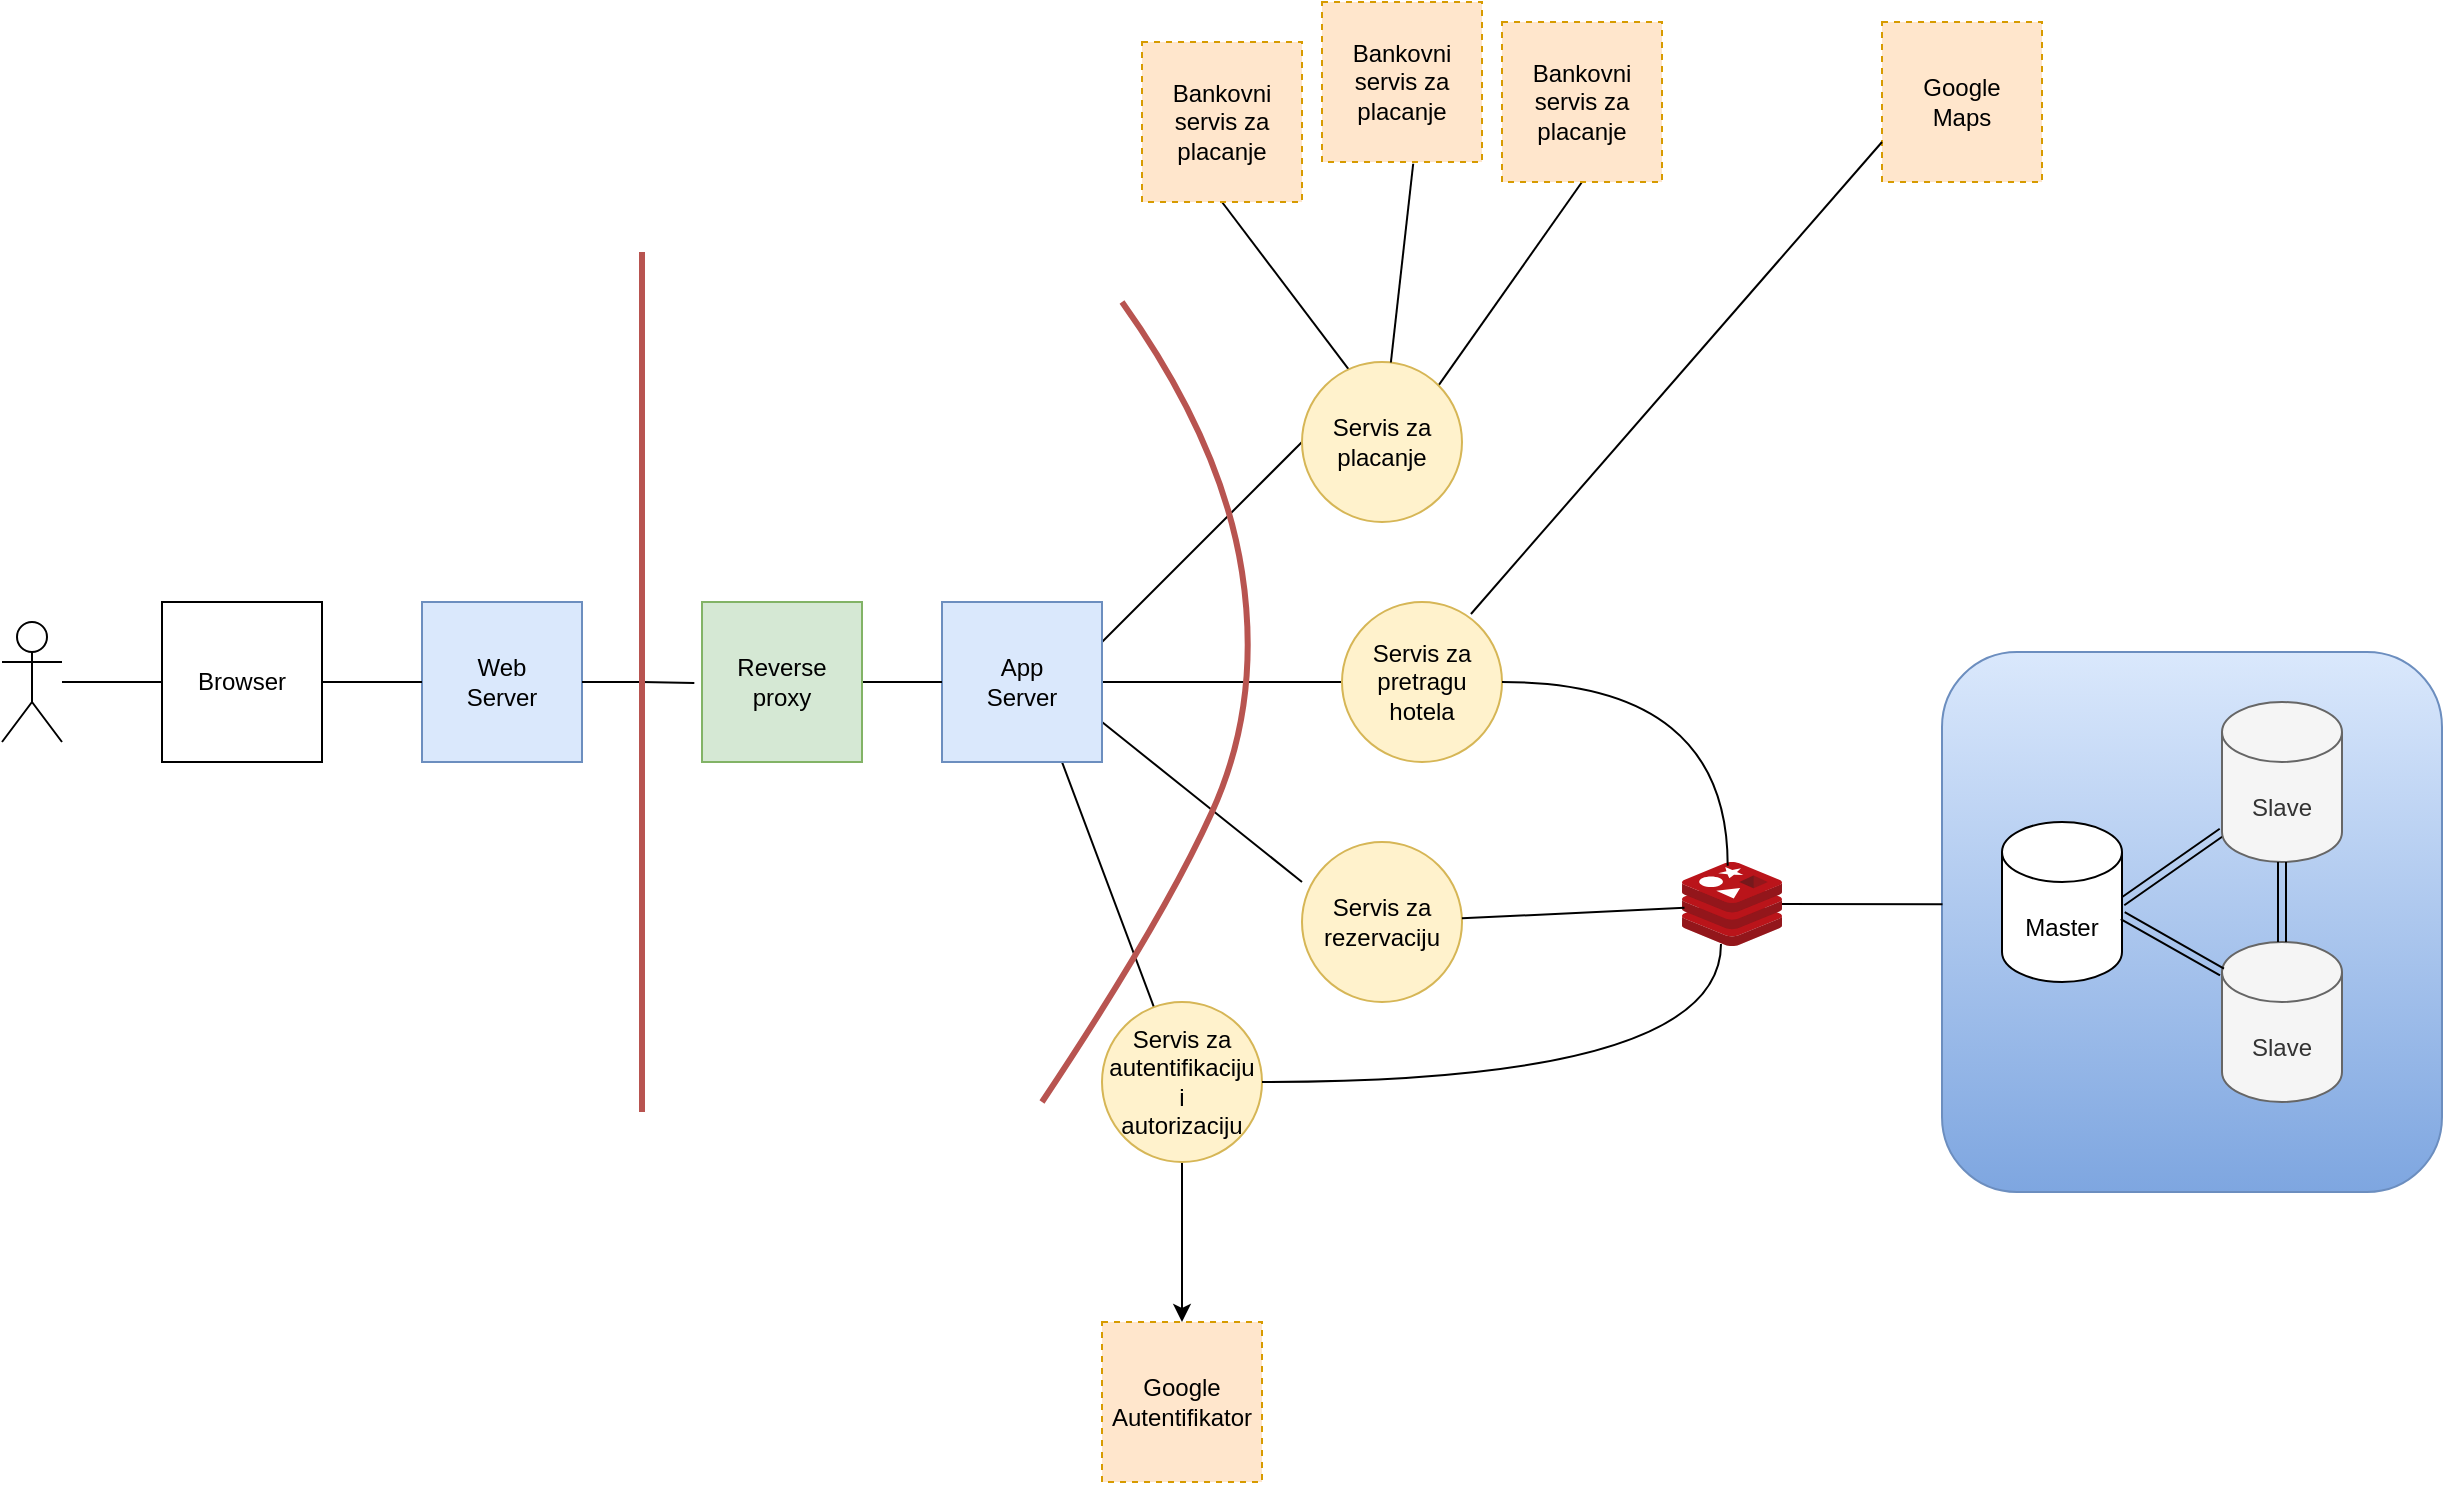 <mxfile version="24.0.8" type="device">
  <diagram name="Page-1" id="ggUI2t567qYjV-hdNKqI">
    <mxGraphModel dx="2237" dy="931" grid="1" gridSize="10" guides="1" tooltips="1" connect="1" arrows="1" fold="1" page="1" pageScale="1" pageWidth="850" pageHeight="1100" math="0" shadow="0">
      <root>
        <mxCell id="0" />
        <mxCell id="1" parent="0" />
        <mxCell id="VFD8N5Q1ohrdQKFdDucl-52" value="" style="rounded=1;whiteSpace=wrap;html=1;fillColor=#dae8fc;gradientColor=#7ea6e0;strokeColor=#6c8ebf;" vertex="1" parent="1">
          <mxGeometry x="900" y="385" width="250" height="270" as="geometry" />
        </mxCell>
        <mxCell id="VFD8N5Q1ohrdQKFdDucl-1" value="Web&lt;div&gt;Server&lt;/div&gt;" style="whiteSpace=wrap;html=1;aspect=fixed;fillColor=#dae8fc;strokeColor=#6c8ebf;" vertex="1" parent="1">
          <mxGeometry x="140" y="360" width="80" height="80" as="geometry" />
        </mxCell>
        <mxCell id="VFD8N5Q1ohrdQKFdDucl-29" style="rounded=0;orthogonalLoop=1;jettySize=auto;html=1;exitX=1;exitY=0.25;exitDx=0;exitDy=0;entryX=0;entryY=0.5;entryDx=0;entryDy=0;startArrow=none;startFill=0;endArrow=none;endFill=0;" edge="1" parent="1" source="VFD8N5Q1ohrdQKFdDucl-3" target="VFD8N5Q1ohrdQKFdDucl-26">
          <mxGeometry relative="1" as="geometry" />
        </mxCell>
        <mxCell id="VFD8N5Q1ohrdQKFdDucl-32" style="rounded=0;orthogonalLoop=1;jettySize=auto;html=1;startArrow=none;startFill=0;endArrow=none;endFill=0;" edge="1" parent="1" source="VFD8N5Q1ohrdQKFdDucl-3" target="VFD8N5Q1ohrdQKFdDucl-27">
          <mxGeometry relative="1" as="geometry" />
        </mxCell>
        <mxCell id="VFD8N5Q1ohrdQKFdDucl-33" style="rounded=0;orthogonalLoop=1;jettySize=auto;html=1;exitX=1;exitY=0.75;exitDx=0;exitDy=0;entryX=0;entryY=0.25;entryDx=0;entryDy=0;entryPerimeter=0;startArrow=none;startFill=0;endArrow=none;endFill=0;" edge="1" parent="1" source="VFD8N5Q1ohrdQKFdDucl-3" target="VFD8N5Q1ohrdQKFdDucl-28">
          <mxGeometry relative="1" as="geometry" />
        </mxCell>
        <mxCell id="VFD8N5Q1ohrdQKFdDucl-35" style="rounded=0;orthogonalLoop=1;jettySize=auto;html=1;exitX=0.75;exitY=1;exitDx=0;exitDy=0;startArrow=none;startFill=0;endArrow=none;endFill=0;" edge="1" parent="1" source="VFD8N5Q1ohrdQKFdDucl-3" target="VFD8N5Q1ohrdQKFdDucl-34">
          <mxGeometry relative="1" as="geometry" />
        </mxCell>
        <mxCell id="VFD8N5Q1ohrdQKFdDucl-3" value="App&lt;div&gt;Server&lt;/div&gt;" style="whiteSpace=wrap;html=1;aspect=fixed;fillColor=#dae8fc;strokeColor=#6c8ebf;" vertex="1" parent="1">
          <mxGeometry x="400" y="360" width="80" height="80" as="geometry" />
        </mxCell>
        <mxCell id="VFD8N5Q1ohrdQKFdDucl-5" value="Google&lt;div&gt;Maps&lt;/div&gt;" style="whiteSpace=wrap;html=1;aspect=fixed;dashed=1;fillColor=#ffe6cc;strokeColor=#d79b00;" vertex="1" parent="1">
          <mxGeometry x="870" y="70" width="80" height="80" as="geometry" />
        </mxCell>
        <mxCell id="VFD8N5Q1ohrdQKFdDucl-10" style="edgeStyle=orthogonalEdgeStyle;rounded=0;orthogonalLoop=1;jettySize=auto;html=1;entryX=0;entryY=0.5;entryDx=0;entryDy=0;startArrow=none;startFill=0;endArrow=none;endFill=0;" edge="1" parent="1" source="VFD8N5Q1ohrdQKFdDucl-8" target="VFD8N5Q1ohrdQKFdDucl-3">
          <mxGeometry relative="1" as="geometry" />
        </mxCell>
        <mxCell id="VFD8N5Q1ohrdQKFdDucl-8" value="Reverse&lt;div&gt;proxy&lt;/div&gt;" style="whiteSpace=wrap;html=1;aspect=fixed;fillColor=#d5e8d4;strokeColor=#82b366;" vertex="1" parent="1">
          <mxGeometry x="280" y="360" width="80" height="80" as="geometry" />
        </mxCell>
        <mxCell id="VFD8N5Q1ohrdQKFdDucl-9" style="edgeStyle=orthogonalEdgeStyle;rounded=0;orthogonalLoop=1;jettySize=auto;html=1;entryX=-0.048;entryY=0.507;entryDx=0;entryDy=0;entryPerimeter=0;startArrow=none;startFill=0;endArrow=none;endFill=0;" edge="1" parent="1" source="VFD8N5Q1ohrdQKFdDucl-1" target="VFD8N5Q1ohrdQKFdDucl-8">
          <mxGeometry relative="1" as="geometry" />
        </mxCell>
        <mxCell id="VFD8N5Q1ohrdQKFdDucl-13" value="Google&lt;div&gt;Autentifikator&lt;/div&gt;" style="whiteSpace=wrap;html=1;aspect=fixed;dashed=1;fillColor=#ffe6cc;strokeColor=#d79b00;" vertex="1" parent="1">
          <mxGeometry x="480" y="720" width="80" height="80" as="geometry" />
        </mxCell>
        <mxCell id="VFD8N5Q1ohrdQKFdDucl-19" style="edgeStyle=orthogonalEdgeStyle;rounded=0;orthogonalLoop=1;jettySize=auto;html=1;entryX=0;entryY=0.5;entryDx=0;entryDy=0;startArrow=none;startFill=0;endArrow=none;endFill=0;" edge="1" parent="1" source="VFD8N5Q1ohrdQKFdDucl-16" target="VFD8N5Q1ohrdQKFdDucl-18">
          <mxGeometry relative="1" as="geometry" />
        </mxCell>
        <mxCell id="VFD8N5Q1ohrdQKFdDucl-16" value="" style="shape=umlActor;verticalLabelPosition=bottom;verticalAlign=top;html=1;outlineConnect=0;" vertex="1" parent="1">
          <mxGeometry x="-70" y="370" width="30" height="60" as="geometry" />
        </mxCell>
        <mxCell id="VFD8N5Q1ohrdQKFdDucl-20" style="edgeStyle=orthogonalEdgeStyle;rounded=0;orthogonalLoop=1;jettySize=auto;html=1;entryX=0;entryY=0.5;entryDx=0;entryDy=0;startArrow=none;startFill=0;endArrow=none;endFill=0;" edge="1" parent="1" source="VFD8N5Q1ohrdQKFdDucl-18" target="VFD8N5Q1ohrdQKFdDucl-1">
          <mxGeometry relative="1" as="geometry" />
        </mxCell>
        <mxCell id="VFD8N5Q1ohrdQKFdDucl-18" value="Browser" style="whiteSpace=wrap;html=1;aspect=fixed;" vertex="1" parent="1">
          <mxGeometry x="10" y="360" width="80" height="80" as="geometry" />
        </mxCell>
        <mxCell id="VFD8N5Q1ohrdQKFdDucl-48" style="rounded=0;orthogonalLoop=1;jettySize=auto;html=1;exitX=0.306;exitY=0.065;exitDx=0;exitDy=0;entryX=0.5;entryY=1;entryDx=0;entryDy=0;exitPerimeter=0;startArrow=none;startFill=0;endArrow=none;endFill=0;" edge="1" parent="1" source="VFD8N5Q1ohrdQKFdDucl-26" target="VFD8N5Q1ohrdQKFdDucl-30">
          <mxGeometry relative="1" as="geometry" />
        </mxCell>
        <mxCell id="VFD8N5Q1ohrdQKFdDucl-63" style="rounded=0;orthogonalLoop=1;jettySize=auto;html=1;exitX=1;exitY=0;exitDx=0;exitDy=0;entryX=0.5;entryY=1;entryDx=0;entryDy=0;endArrow=none;endFill=0;" edge="1" parent="1" source="VFD8N5Q1ohrdQKFdDucl-26" target="VFD8N5Q1ohrdQKFdDucl-61">
          <mxGeometry relative="1" as="geometry" />
        </mxCell>
        <mxCell id="VFD8N5Q1ohrdQKFdDucl-26" value="Servis za&lt;div&gt;placanje&lt;/div&gt;" style="ellipse;whiteSpace=wrap;html=1;aspect=fixed;fillColor=#fff2cc;strokeColor=#d6b656;" vertex="1" parent="1">
          <mxGeometry x="580" y="240" width="80" height="80" as="geometry" />
        </mxCell>
        <mxCell id="VFD8N5Q1ohrdQKFdDucl-38" style="rounded=0;orthogonalLoop=1;jettySize=auto;html=1;exitX=0.806;exitY=0.075;exitDx=0;exitDy=0;entryX=0;entryY=0.75;entryDx=0;entryDy=0;exitPerimeter=0;startArrow=none;startFill=0;endArrow=none;endFill=0;" edge="1" parent="1" source="VFD8N5Q1ohrdQKFdDucl-27" target="VFD8N5Q1ohrdQKFdDucl-5">
          <mxGeometry relative="1" as="geometry" />
        </mxCell>
        <mxCell id="VFD8N5Q1ohrdQKFdDucl-27" value="Servis za&lt;div&gt;pretragu&lt;/div&gt;&lt;div&gt;hotela&lt;/div&gt;" style="ellipse;whiteSpace=wrap;html=1;aspect=fixed;fillColor=#fff2cc;strokeColor=#d6b656;" vertex="1" parent="1">
          <mxGeometry x="600" y="360" width="80" height="80" as="geometry" />
        </mxCell>
        <mxCell id="VFD8N5Q1ohrdQKFdDucl-28" value="Servis za&lt;div&gt;rezervaciju&lt;/div&gt;" style="ellipse;whiteSpace=wrap;html=1;aspect=fixed;fillColor=#fff2cc;strokeColor=#d6b656;" vertex="1" parent="1">
          <mxGeometry x="580" y="480" width="80" height="80" as="geometry" />
        </mxCell>
        <mxCell id="VFD8N5Q1ohrdQKFdDucl-30" value="Bankovni&lt;div&gt;servis za&lt;/div&gt;&lt;div&gt;placanje&lt;/div&gt;" style="whiteSpace=wrap;html=1;aspect=fixed;dashed=1;fillColor=#ffe6cc;strokeColor=#d79b00;" vertex="1" parent="1">
          <mxGeometry x="500" y="80" width="80" height="80" as="geometry" />
        </mxCell>
        <mxCell id="VFD8N5Q1ohrdQKFdDucl-37" style="rounded=0;orthogonalLoop=1;jettySize=auto;html=1;exitX=0.5;exitY=1;exitDx=0;exitDy=0;entryX=0.5;entryY=0;entryDx=0;entryDy=0;" edge="1" parent="1" source="VFD8N5Q1ohrdQKFdDucl-34" target="VFD8N5Q1ohrdQKFdDucl-13">
          <mxGeometry relative="1" as="geometry" />
        </mxCell>
        <mxCell id="VFD8N5Q1ohrdQKFdDucl-34" value="Servis za&lt;div&gt;autentifikaciju&lt;/div&gt;&lt;div&gt;i&lt;/div&gt;&lt;div&gt;autorizaciju&lt;/div&gt;" style="ellipse;whiteSpace=wrap;html=1;aspect=fixed;fillColor=#fff2cc;strokeColor=#d6b656;" vertex="1" parent="1">
          <mxGeometry x="480" y="560" width="80" height="80" as="geometry" />
        </mxCell>
        <mxCell id="VFD8N5Q1ohrdQKFdDucl-40" value="" style="endArrow=none;html=1;rounded=0;fillColor=#f8cecc;strokeColor=#b85450;strokeWidth=3;" edge="1" parent="1">
          <mxGeometry width="50" height="50" relative="1" as="geometry">
            <mxPoint x="250" y="615" as="sourcePoint" />
            <mxPoint x="250" y="185" as="targetPoint" />
          </mxGeometry>
        </mxCell>
        <mxCell id="VFD8N5Q1ohrdQKFdDucl-46" style="rounded=0;orthogonalLoop=1;jettySize=auto;html=1;exitX=1;exitY=0.5;exitDx=0;exitDy=0;exitPerimeter=0;shape=link;entryX=0;entryY=1;entryDx=0;entryDy=-15;entryPerimeter=0;" edge="1" parent="1" source="VFD8N5Q1ohrdQKFdDucl-42" target="VFD8N5Q1ohrdQKFdDucl-43">
          <mxGeometry relative="1" as="geometry" />
        </mxCell>
        <mxCell id="VFD8N5Q1ohrdQKFdDucl-42" value="Master" style="shape=cylinder3;whiteSpace=wrap;html=1;boundedLbl=1;backgroundOutline=1;size=15;" vertex="1" parent="1">
          <mxGeometry x="930" y="470" width="60" height="80" as="geometry" />
        </mxCell>
        <mxCell id="VFD8N5Q1ohrdQKFdDucl-43" value="Slave" style="shape=cylinder3;whiteSpace=wrap;html=1;boundedLbl=1;backgroundOutline=1;size=15;fillColor=#f5f5f5;fontColor=#333333;strokeColor=#666666;" vertex="1" parent="1">
          <mxGeometry x="1040" y="410" width="60" height="80" as="geometry" />
        </mxCell>
        <mxCell id="VFD8N5Q1ohrdQKFdDucl-44" value="Slave" style="shape=cylinder3;whiteSpace=wrap;html=1;boundedLbl=1;backgroundOutline=1;size=15;fillColor=#f5f5f5;fontColor=#333333;strokeColor=#666666;" vertex="1" parent="1">
          <mxGeometry x="1040" y="530" width="60" height="80" as="geometry" />
        </mxCell>
        <mxCell id="VFD8N5Q1ohrdQKFdDucl-45" style="rounded=0;orthogonalLoop=1;jettySize=auto;html=1;exitX=0;exitY=0;exitDx=0;exitDy=15;exitPerimeter=0;entryX=1.006;entryY=0.585;entryDx=0;entryDy=0;entryPerimeter=0;shape=link;" edge="1" parent="1" source="VFD8N5Q1ohrdQKFdDucl-44" target="VFD8N5Q1ohrdQKFdDucl-42">
          <mxGeometry relative="1" as="geometry" />
        </mxCell>
        <mxCell id="VFD8N5Q1ohrdQKFdDucl-47" style="rounded=0;orthogonalLoop=1;jettySize=auto;html=1;exitX=0.5;exitY=0;exitDx=0;exitDy=0;exitPerimeter=0;entryX=0.5;entryY=1;entryDx=0;entryDy=0;entryPerimeter=0;shape=link;" edge="1" parent="1" source="VFD8N5Q1ohrdQKFdDucl-44" target="VFD8N5Q1ohrdQKFdDucl-43">
          <mxGeometry relative="1" as="geometry" />
        </mxCell>
        <mxCell id="VFD8N5Q1ohrdQKFdDucl-53" value="" style="image;sketch=0;aspect=fixed;html=1;points=[];align=center;fontSize=12;image=img/lib/mscae/Cache_Redis_Product.svg;" vertex="1" parent="1">
          <mxGeometry x="770" y="490" width="50" height="42" as="geometry" />
        </mxCell>
        <mxCell id="VFD8N5Q1ohrdQKFdDucl-54" style="rounded=0;orthogonalLoop=1;jettySize=auto;html=1;entryX=0.001;entryY=0.467;entryDx=0;entryDy=0;entryPerimeter=0;startArrow=none;startFill=0;endArrow=none;endFill=0;" edge="1" parent="1" source="VFD8N5Q1ohrdQKFdDucl-53" target="VFD8N5Q1ohrdQKFdDucl-52">
          <mxGeometry relative="1" as="geometry" />
        </mxCell>
        <mxCell id="VFD8N5Q1ohrdQKFdDucl-55" style="rounded=0;orthogonalLoop=1;jettySize=auto;html=1;entryX=0.025;entryY=0.546;entryDx=0;entryDy=0;entryPerimeter=0;endArrow=none;endFill=0;startArrow=none;startFill=0;" edge="1" parent="1" source="VFD8N5Q1ohrdQKFdDucl-28" target="VFD8N5Q1ohrdQKFdDucl-53">
          <mxGeometry relative="1" as="geometry" />
        </mxCell>
        <mxCell id="VFD8N5Q1ohrdQKFdDucl-56" style="rounded=0;orthogonalLoop=1;jettySize=auto;html=1;entryX=0.39;entryY=0.976;entryDx=0;entryDy=0;entryPerimeter=0;endArrow=none;endFill=0;startArrow=none;startFill=0;edgeStyle=orthogonalEdgeStyle;curved=1;" edge="1" parent="1" source="VFD8N5Q1ohrdQKFdDucl-34" target="VFD8N5Q1ohrdQKFdDucl-53">
          <mxGeometry relative="1" as="geometry" />
        </mxCell>
        <mxCell id="VFD8N5Q1ohrdQKFdDucl-57" style="rounded=0;orthogonalLoop=1;jettySize=auto;html=1;exitX=1;exitY=0.5;exitDx=0;exitDy=0;entryX=0.457;entryY=0.044;entryDx=0;entryDy=0;entryPerimeter=0;endArrow=none;endFill=0;startArrow=none;startFill=0;edgeStyle=orthogonalEdgeStyle;curved=1;" edge="1" parent="1" source="VFD8N5Q1ohrdQKFdDucl-27" target="VFD8N5Q1ohrdQKFdDucl-53">
          <mxGeometry relative="1" as="geometry" />
        </mxCell>
        <mxCell id="VFD8N5Q1ohrdQKFdDucl-60" value="Bankovni&lt;div&gt;servis za&lt;/div&gt;&lt;div&gt;placanje&lt;/div&gt;" style="whiteSpace=wrap;html=1;aspect=fixed;dashed=1;fillColor=#ffe6cc;strokeColor=#d79b00;" vertex="1" parent="1">
          <mxGeometry x="590" y="60" width="80" height="80" as="geometry" />
        </mxCell>
        <mxCell id="VFD8N5Q1ohrdQKFdDucl-61" value="Bankovni&lt;div&gt;servis za&lt;/div&gt;&lt;div&gt;placanje&lt;/div&gt;" style="whiteSpace=wrap;html=1;aspect=fixed;dashed=1;fillColor=#ffe6cc;strokeColor=#d79b00;" vertex="1" parent="1">
          <mxGeometry x="680" y="70" width="80" height="80" as="geometry" />
        </mxCell>
        <mxCell id="VFD8N5Q1ohrdQKFdDucl-62" style="rounded=0;orthogonalLoop=1;jettySize=auto;html=1;entryX=0.57;entryY=1.011;entryDx=0;entryDy=0;entryPerimeter=0;endArrow=none;endFill=0;" edge="1" parent="1" source="VFD8N5Q1ohrdQKFdDucl-26" target="VFD8N5Q1ohrdQKFdDucl-60">
          <mxGeometry relative="1" as="geometry" />
        </mxCell>
        <mxCell id="VFD8N5Q1ohrdQKFdDucl-66" value="" style="endArrow=none;html=1;rounded=0;strokeWidth=3;curved=1;fillColor=#f8cecc;strokeColor=#b85450;" edge="1" parent="1">
          <mxGeometry width="50" height="50" relative="1" as="geometry">
            <mxPoint x="490" y="210" as="sourcePoint" />
            <mxPoint x="450" y="610" as="targetPoint" />
            <Array as="points">
              <mxPoint x="540" y="280" />
              <mxPoint x="560" y="410" />
              <mxPoint x="510" y="520" />
            </Array>
          </mxGeometry>
        </mxCell>
      </root>
    </mxGraphModel>
  </diagram>
</mxfile>
